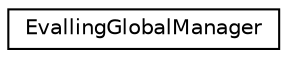 digraph "Graphical Class Hierarchy"
{
  edge [fontname="Helvetica",fontsize="10",labelfontname="Helvetica",labelfontsize="10"];
  node [fontname="Helvetica",fontsize="10",shape=record];
  rankdir="LR";
  Node0 [label="EvallingGlobalManager",height=0.2,width=0.4,color="black", fillcolor="white", style="filled",URL="$class_evalling_global_manager.html"];
}
